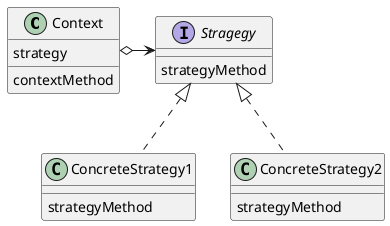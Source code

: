@startuml

class Context{
    strategy
    {method} contextMethod
}
Context o->Stragegy
interface Stragegy{
    {method} strategyMethod
}

class ConcreteStrategy1 implements Stragegy{
    {method} strategyMethod
}
class ConcreteStrategy2 implements Stragegy{
    {method} strategyMethod
}
@enduml